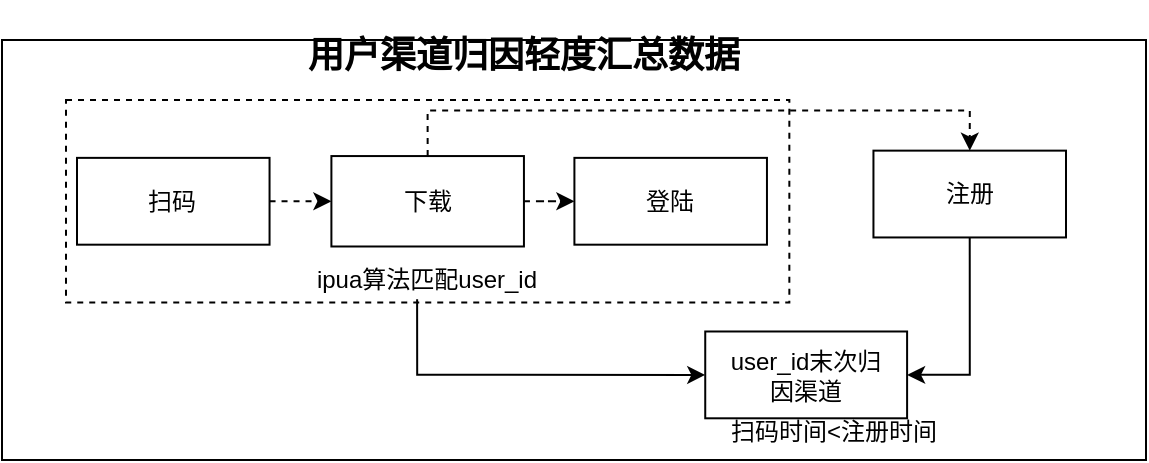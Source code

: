 <mxfile version="20.8.23" type="github">
  <diagram name="第 1 页" id="nfjLG6z6RxA7ImRb_6_W">
    <mxGraphModel dx="1547" dy="448" grid="1" gridSize="10" guides="1" tooltips="1" connect="1" arrows="1" fold="1" page="1" pageScale="1" pageWidth="827" pageHeight="1169" math="0" shadow="0">
      <root>
        <mxCell id="0" />
        <mxCell id="1" parent="0" />
        <mxCell id="Ae2xsXDVZNMWskplE-0U-1" value="" style="rounded=0;whiteSpace=wrap;html=1;strokeColor=#000000;fontSize=18;fontStyle=0" diagramCategory="general" diagramName="Rectangle" vertex="1" parent="1">
          <mxGeometry x="-112" y="270" width="572" height="210" as="geometry" />
        </mxCell>
        <mxCell id="Ae2xsXDVZNMWskplE-0U-2" value="用户渠道归因轻度汇总数据" style="text;html=1;strokeColor=none;fillColor=none;align=center;verticalAlign=middle;whiteSpace=wrap;rounded=0;fontSize=18;fontStyle=1" diagramCategory="general" diagramName="text" vertex="1" parent="1">
          <mxGeometry x="26" y="250" width="246" height="55" as="geometry" />
        </mxCell>
        <mxCell id="Ae2xsXDVZNMWskplE-0U-3" value="" style="group" connectable="0" vertex="1" parent="1">
          <mxGeometry x="-80" y="300" width="500" height="170" as="geometry" />
        </mxCell>
        <mxCell id="Ae2xsXDVZNMWskplE-0U-4" value="扫码时间&amp;lt;注册时间" style="text;html=1;strokeColor=none;fillColor=none;align=center;verticalAlign=middle;whiteSpace=wrap;rounded=0;dashed=1;fontSize=12;" diagramCategory="general" diagramName="text" vertex="1" parent="Ae2xsXDVZNMWskplE-0U-3">
          <mxGeometry x="302.083" y="165.278" width="163.75" as="geometry" />
        </mxCell>
        <mxCell id="Ae2xsXDVZNMWskplE-0U-5" value="" style="rounded=0;whiteSpace=wrap;html=1;dashed=1;fontSize=14;" diagramCategory="general" diagramName="Rectangle" vertex="1" parent="Ae2xsXDVZNMWskplE-0U-3">
          <mxGeometry width="361.674" height="101.277" as="geometry" />
        </mxCell>
        <mxCell id="Ae2xsXDVZNMWskplE-0U-6" value="登陆" style="rounded=0;whiteSpace=wrap;html=1;" diagramCategory="general" diagramName="Rectangle" vertex="1" parent="Ae2xsXDVZNMWskplE-0U-3">
          <mxGeometry x="254.204" y="28.936" width="96.274" height="43.404" as="geometry" />
        </mxCell>
        <mxCell id="Ae2xsXDVZNMWskplE-0U-7" style="edgeStyle=orthogonalEdgeStyle;rounded=0;orthogonalLoop=1;jettySize=auto;html=1;entryX=0;entryY=0.5;entryDx=0;entryDy=0;fontSize=14;dashed=1;" edge="1" parent="Ae2xsXDVZNMWskplE-0U-3" source="Ae2xsXDVZNMWskplE-0U-8" target="Ae2xsXDVZNMWskplE-0U-6">
          <mxGeometry relative="1" as="geometry" />
        </mxCell>
        <mxCell id="Ae2xsXDVZNMWskplE-0U-8" value="下载" style="rounded=0;whiteSpace=wrap;html=1;" diagramCategory="general" diagramName="Rectangle" vertex="1" parent="Ae2xsXDVZNMWskplE-0U-3">
          <mxGeometry x="132.701" y="28.032" width="96.272" height="45.213" as="geometry" />
        </mxCell>
        <mxCell id="Ae2xsXDVZNMWskplE-0U-9" style="edgeStyle=orthogonalEdgeStyle;rounded=0;orthogonalLoop=1;jettySize=auto;html=1;exitX=1;exitY=0.5;exitDx=0;exitDy=0;entryX=0;entryY=0.5;entryDx=0;entryDy=0;fontSize=14;dashed=1;" edge="1" parent="Ae2xsXDVZNMWskplE-0U-3" source="Ae2xsXDVZNMWskplE-0U-10" target="Ae2xsXDVZNMWskplE-0U-8">
          <mxGeometry relative="1" as="geometry" />
        </mxCell>
        <mxCell id="Ae2xsXDVZNMWskplE-0U-10" value="扫码" style="rounded=0;whiteSpace=wrap;html=1;" diagramCategory="general" diagramName="Rectangle" vertex="1" parent="Ae2xsXDVZNMWskplE-0U-3">
          <mxGeometry x="5.498" y="28.936" width="96.274" height="43.404" as="geometry" />
        </mxCell>
        <mxCell id="Ae2xsXDVZNMWskplE-0U-11" value="&lt;font style=&quot;font-size: 12px;&quot;&gt;ipua算法匹配user_id&lt;/font&gt;" style="text;html=1;strokeColor=none;fillColor=none;align=center;verticalAlign=middle;whiteSpace=wrap;rounded=0;dashed=1;fontSize=14;" diagramCategory="general" diagramName="text" vertex="1" parent="Ae2xsXDVZNMWskplE-0U-3">
          <mxGeometry x="80.434" y="81.925" width="200.816" height="14.465" as="geometry" />
        </mxCell>
        <mxCell id="Ae2xsXDVZNMWskplE-0U-12" value="注册" style="rounded=0;whiteSpace=wrap;html=1;" diagramCategory="general" diagramName="Rectangle" vertex="1" parent="Ae2xsXDVZNMWskplE-0U-3">
          <mxGeometry x="403.726" y="25.319" width="96.274" height="43.404" as="geometry" />
        </mxCell>
        <mxCell id="Ae2xsXDVZNMWskplE-0U-13" style="edgeStyle=orthogonalEdgeStyle;rounded=0;orthogonalLoop=1;jettySize=auto;html=1;exitX=0.5;exitY=0;exitDx=0;exitDy=0;entryX=0.5;entryY=0;entryDx=0;entryDy=0;fontSize=14;dashed=1;" edge="1" parent="Ae2xsXDVZNMWskplE-0U-3" source="Ae2xsXDVZNMWskplE-0U-8" target="Ae2xsXDVZNMWskplE-0U-12">
          <mxGeometry relative="1" as="geometry" />
        </mxCell>
        <mxCell id="Ae2xsXDVZNMWskplE-0U-14" value="" style="rounded=0;whiteSpace=wrap;html=1;fontSize=14;" diagramCategory="general" diagramName="Rectangle" vertex="1" parent="Ae2xsXDVZNMWskplE-0U-3">
          <mxGeometry x="319.622" y="115.745" width="100.932" height="43.404" as="geometry" />
        </mxCell>
        <mxCell id="Ae2xsXDVZNMWskplE-0U-15" style="edgeStyle=orthogonalEdgeStyle;rounded=0;orthogonalLoop=1;jettySize=auto;html=1;entryX=0;entryY=0.5;entryDx=0;entryDy=0;fontSize=14;" edge="1" parent="Ae2xsXDVZNMWskplE-0U-3" target="Ae2xsXDVZNMWskplE-0U-14">
          <mxGeometry relative="1" as="geometry">
            <mxPoint x="175.556" y="99.655" as="sourcePoint" />
            <Array as="points">
              <mxPoint x="175.556" y="137.759" />
            </Array>
          </mxGeometry>
        </mxCell>
        <mxCell id="Ae2xsXDVZNMWskplE-0U-16" style="edgeStyle=orthogonalEdgeStyle;rounded=0;orthogonalLoop=1;jettySize=auto;html=1;exitX=0.5;exitY=1;exitDx=0;exitDy=0;entryX=1;entryY=0.5;entryDx=0;entryDy=0;fontSize=14;" edge="1" parent="Ae2xsXDVZNMWskplE-0U-3" source="Ae2xsXDVZNMWskplE-0U-12" target="Ae2xsXDVZNMWskplE-0U-14">
          <mxGeometry relative="1" as="geometry" />
        </mxCell>
        <mxCell id="Ae2xsXDVZNMWskplE-0U-17" value="&lt;font style=&quot;font-size: 12px;&quot;&gt;user_id末次归因渠道&lt;/font&gt;" style="text;html=1;strokeColor=none;fillColor=none;align=center;verticalAlign=middle;whiteSpace=wrap;rounded=0;dashed=1;" diagramCategory="general" diagramName="text" vertex="1" parent="Ae2xsXDVZNMWskplE-0U-3">
          <mxGeometry x="328.033" y="137.447" width="84.11" as="geometry" />
        </mxCell>
      </root>
    </mxGraphModel>
  </diagram>
</mxfile>
